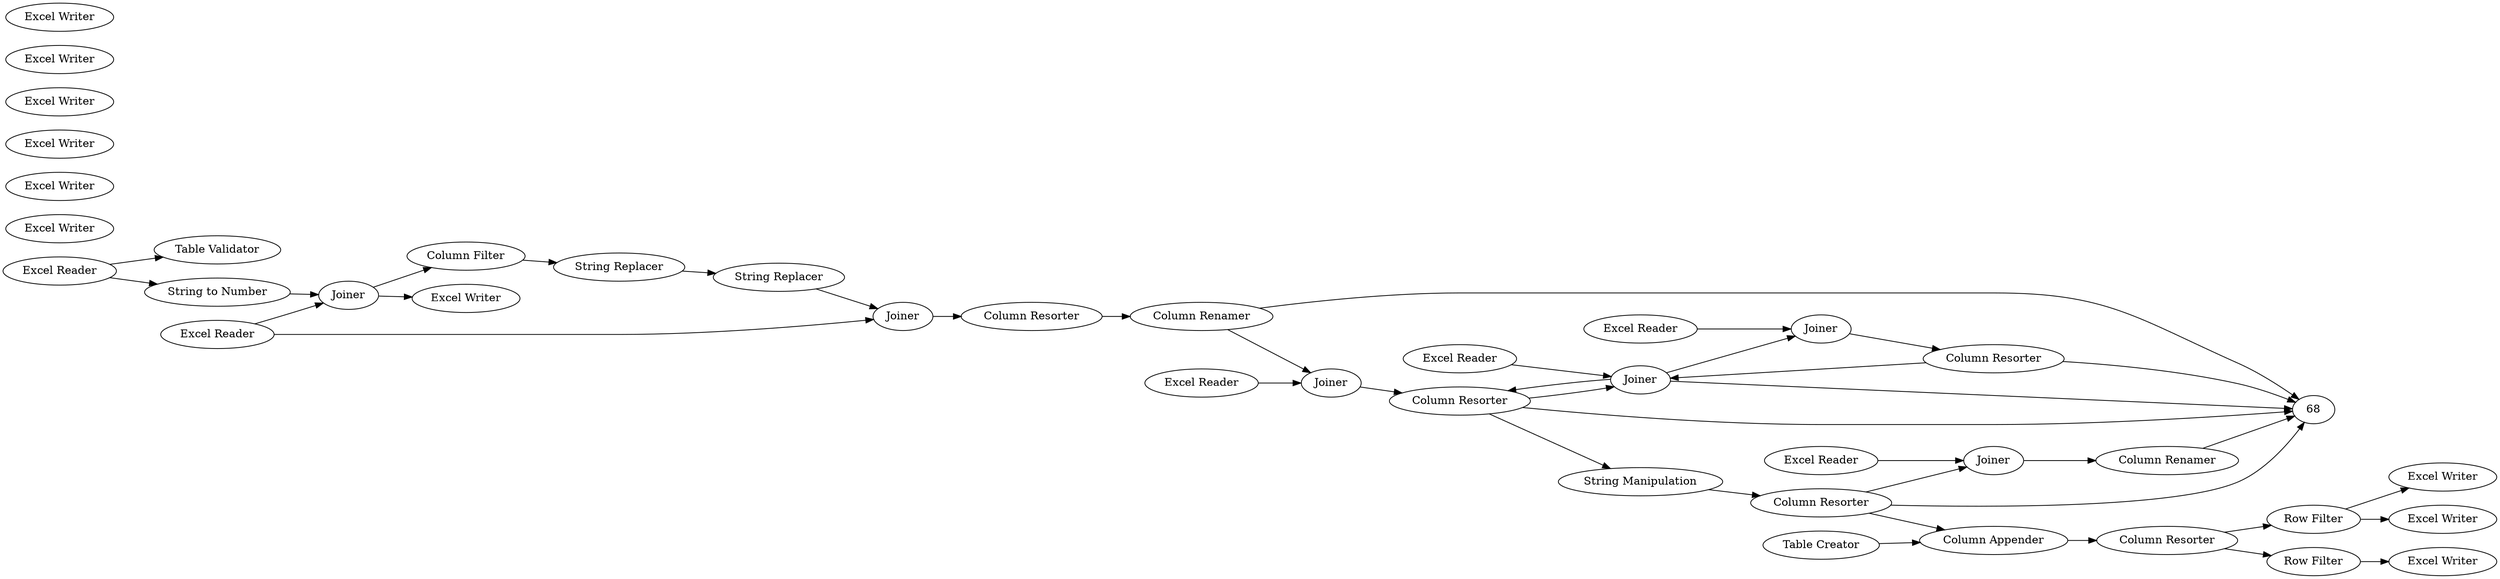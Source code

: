digraph {
	1 [label="Excel Reader"]
	4 [label=Joiner]
	5 [label="Excel Reader"]
	8 [label="Excel Writer"]
	13 [label="String to Number"]
	18 [label="Excel Reader"]
	19 [label="Excel Reader"]
	20 [label="Excel Reader"]
	24 [label="Excel Reader"]
	28 [label="Column Filter"]
	21 [label=Joiner]
	31 [label="Column Resorter"]
	32 [label="Column Renamer"]
	35 [label="Column Resorter"]
	22 [label=Joiner]
	38 [label="Column Resorter"]
	31 [label="Column Resorter"]
	32 [label=Joiner]
	40 [label="String Manipulation"]
	42 [label="Column Resorter"]
	45 [label="Table Creator"]
	46 [label="Column Appender"]
	48 [label="Row Filter"]
	49 [label="Row Filter"]
	50 [label="Excel Writer"]
	51 [label="Excel Writer"]
	26 [label=Joiner]
	36 [label="Column Renamer"]
	52 [label="Excel Writer"]
	53 [label="Excel Writer"]
	54 [label="Excel Writer"]
	55 [label="Excel Writer"]
	56 [label="Excel Writer"]
	57 [label="Excel Writer"]
	67 [label="String Replacer"]
	69 [label="String Replacer"]
	29 [label="Column Resorter"]
	30 [label="Column Renamer"]
	70 [label=Joiner]
	73 [label="Table Validator"]
	74 [label="Excel Writer"]
	21 -> 31
	31 -> 32
	22 -> 38
	32 -> 31
	40 -> 42
	26 -> 36
	67 -> 69
	29 -> 30
	70 -> 29
	1 -> 73
	1 -> 13
	4 -> 8
	4 -> 28
	5 -> 4
	5 -> 70
	13 -> 4
	18 -> 21
	19 -> 22
	20 -> 32
	24 -> 26
	28 -> 67
	32 -> 22
	32 -> 68
	35 -> 49
	35 -> 48
	38 -> 32
	38 -> 68
	31 -> 40
	31 -> 68
	42 -> 46
	42 -> 26
	42 -> 68
	45 -> 46
	46 -> 35
	48 -> 51
	48 -> 74
	49 -> 50
	36 -> 68
	69 -> 70
	30 -> 68
	30 -> 21
	rankdir=LR
}
